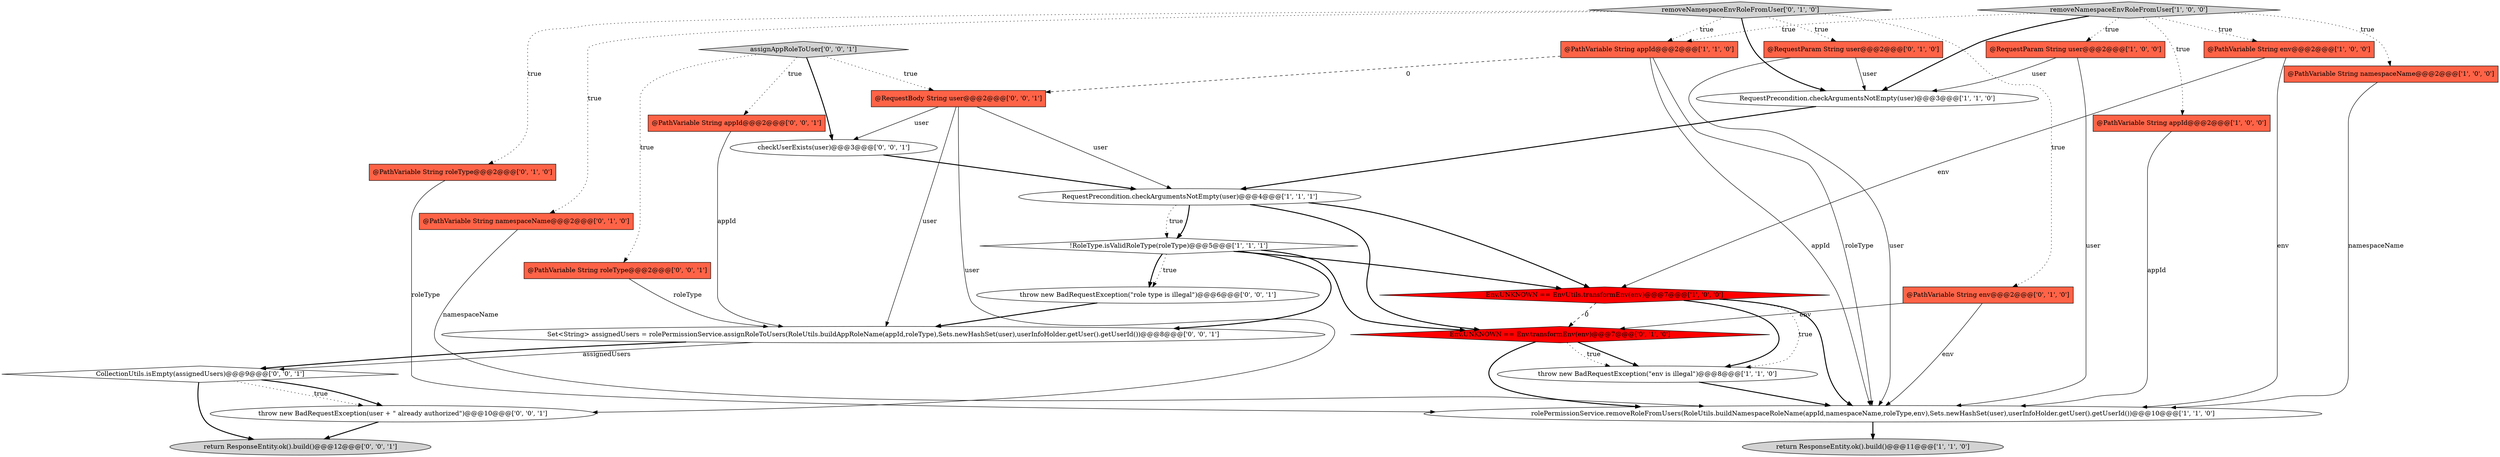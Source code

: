 digraph {
1 [style = filled, label = "@PathVariable String env@@@2@@@['1', '0', '0']", fillcolor = tomato, shape = box image = "AAA0AAABBB1BBB"];
22 [style = filled, label = "assignAppRoleToUser['0', '0', '1']", fillcolor = lightgray, shape = diamond image = "AAA0AAABBB3BBB"];
9 [style = filled, label = "RequestPrecondition.checkArgumentsNotEmpty(user)@@@4@@@['1', '1', '1']", fillcolor = white, shape = ellipse image = "AAA0AAABBB1BBB"];
6 [style = filled, label = "Env.UNKNOWN == EnvUtils.transformEnv(env)@@@7@@@['1', '0', '0']", fillcolor = red, shape = diamond image = "AAA1AAABBB1BBB"];
2 [style = filled, label = "@RequestParam String user@@@2@@@['1', '0', '0']", fillcolor = tomato, shape = box image = "AAA0AAABBB1BBB"];
14 [style = filled, label = "@RequestParam String user@@@2@@@['0', '1', '0']", fillcolor = tomato, shape = box image = "AAA0AAABBB2BBB"];
4 [style = filled, label = "return ResponseEntity.ok().build()@@@11@@@['1', '1', '0']", fillcolor = lightgray, shape = ellipse image = "AAA0AAABBB1BBB"];
11 [style = filled, label = "@PathVariable String appId@@@2@@@['1', '1', '0']", fillcolor = tomato, shape = box image = "AAA0AAABBB1BBB"];
23 [style = filled, label = "@PathVariable String roleType@@@2@@@['0', '0', '1']", fillcolor = tomato, shape = box image = "AAA0AAABBB3BBB"];
5 [style = filled, label = "!RoleType.isValidRoleType(roleType)@@@5@@@['1', '1', '1']", fillcolor = white, shape = diamond image = "AAA0AAABBB1BBB"];
8 [style = filled, label = "@PathVariable String namespaceName@@@2@@@['1', '0', '0']", fillcolor = tomato, shape = box image = "AAA0AAABBB1BBB"];
0 [style = filled, label = "removeNamespaceEnvRoleFromUser['1', '0', '0']", fillcolor = lightgray, shape = diamond image = "AAA0AAABBB1BBB"];
19 [style = filled, label = "checkUserExists(user)@@@3@@@['0', '0', '1']", fillcolor = white, shape = ellipse image = "AAA0AAABBB3BBB"];
26 [style = filled, label = "@RequestBody String user@@@2@@@['0', '0', '1']", fillcolor = tomato, shape = box image = "AAA0AAABBB3BBB"];
7 [style = filled, label = "rolePermissionService.removeRoleFromUsers(RoleUtils.buildNamespaceRoleName(appId,namespaceName,roleType,env),Sets.newHashSet(user),userInfoHolder.getUser().getUserId())@@@10@@@['1', '1', '0']", fillcolor = white, shape = ellipse image = "AAA0AAABBB1BBB"];
25 [style = filled, label = "@PathVariable String appId@@@2@@@['0', '0', '1']", fillcolor = tomato, shape = box image = "AAA0AAABBB3BBB"];
12 [style = filled, label = "throw new BadRequestException(\"env is illegal\")@@@8@@@['1', '1', '0']", fillcolor = white, shape = ellipse image = "AAA0AAABBB1BBB"];
20 [style = filled, label = "CollectionUtils.isEmpty(assignedUsers)@@@9@@@['0', '0', '1']", fillcolor = white, shape = diamond image = "AAA0AAABBB3BBB"];
18 [style = filled, label = "removeNamespaceEnvRoleFromUser['0', '1', '0']", fillcolor = lightgray, shape = diamond image = "AAA0AAABBB2BBB"];
27 [style = filled, label = "throw new BadRequestException(user + \" already authorized\")@@@10@@@['0', '0', '1']", fillcolor = white, shape = ellipse image = "AAA0AAABBB3BBB"];
16 [style = filled, label = "@PathVariable String env@@@2@@@['0', '1', '0']", fillcolor = tomato, shape = box image = "AAA0AAABBB2BBB"];
17 [style = filled, label = "Env.UNKNOWN == Env.transformEnv(env)@@@7@@@['0', '1', '0']", fillcolor = red, shape = diamond image = "AAA1AAABBB2BBB"];
10 [style = filled, label = "RequestPrecondition.checkArgumentsNotEmpty(user)@@@3@@@['1', '1', '0']", fillcolor = white, shape = ellipse image = "AAA0AAABBB1BBB"];
13 [style = filled, label = "@PathVariable String roleType@@@2@@@['0', '1', '0']", fillcolor = tomato, shape = box image = "AAA0AAABBB2BBB"];
21 [style = filled, label = "throw new BadRequestException(\"role type is illegal\")@@@6@@@['0', '0', '1']", fillcolor = white, shape = ellipse image = "AAA0AAABBB3BBB"];
3 [style = filled, label = "@PathVariable String appId@@@2@@@['1', '0', '0']", fillcolor = tomato, shape = box image = "AAA0AAABBB1BBB"];
24 [style = filled, label = "Set<String> assignedUsers = rolePermissionService.assignRoleToUsers(RoleUtils.buildAppRoleName(appId,roleType),Sets.newHashSet(user),userInfoHolder.getUser().getUserId())@@@8@@@['0', '0', '1']", fillcolor = white, shape = ellipse image = "AAA0AAABBB3BBB"];
28 [style = filled, label = "return ResponseEntity.ok().build()@@@12@@@['0', '0', '1']", fillcolor = lightgray, shape = ellipse image = "AAA0AAABBB3BBB"];
15 [style = filled, label = "@PathVariable String namespaceName@@@2@@@['0', '1', '0']", fillcolor = tomato, shape = box image = "AAA0AAABBB2BBB"];
25->24 [style = solid, label="appId"];
16->7 [style = solid, label="env"];
22->23 [style = dotted, label="true"];
22->19 [style = bold, label=""];
1->7 [style = solid, label="env"];
18->16 [style = dotted, label="true"];
16->17 [style = solid, label="env"];
14->7 [style = solid, label="user"];
27->28 [style = bold, label=""];
22->25 [style = dotted, label="true"];
20->28 [style = bold, label=""];
11->26 [style = dashed, label="0"];
18->15 [style = dotted, label="true"];
20->27 [style = dotted, label="true"];
2->7 [style = solid, label="user"];
9->17 [style = bold, label=""];
6->17 [style = dashed, label="0"];
21->24 [style = bold, label=""];
26->27 [style = solid, label="user"];
7->4 [style = bold, label=""];
5->17 [style = bold, label=""];
13->7 [style = solid, label="roleType"];
11->7 [style = solid, label="roleType"];
18->14 [style = dotted, label="true"];
24->20 [style = solid, label="assignedUsers"];
12->7 [style = bold, label=""];
9->6 [style = bold, label=""];
20->27 [style = bold, label=""];
23->24 [style = solid, label="roleType"];
24->20 [style = bold, label=""];
17->7 [style = bold, label=""];
0->8 [style = dotted, label="true"];
8->7 [style = solid, label="namespaceName"];
5->21 [style = bold, label=""];
3->7 [style = solid, label="appId"];
18->11 [style = dotted, label="true"];
0->10 [style = bold, label=""];
17->12 [style = bold, label=""];
9->5 [style = dotted, label="true"];
26->24 [style = solid, label="user"];
5->6 [style = bold, label=""];
15->7 [style = solid, label="namespaceName"];
18->10 [style = bold, label=""];
19->9 [style = bold, label=""];
17->12 [style = dotted, label="true"];
22->26 [style = dotted, label="true"];
5->24 [style = bold, label=""];
11->7 [style = solid, label="appId"];
14->10 [style = solid, label="user"];
26->9 [style = solid, label="user"];
9->5 [style = bold, label=""];
5->21 [style = dotted, label="true"];
2->10 [style = solid, label="user"];
10->9 [style = bold, label=""];
6->12 [style = dotted, label="true"];
0->3 [style = dotted, label="true"];
0->2 [style = dotted, label="true"];
6->7 [style = bold, label=""];
0->11 [style = dotted, label="true"];
26->19 [style = solid, label="user"];
1->6 [style = solid, label="env"];
0->1 [style = dotted, label="true"];
18->13 [style = dotted, label="true"];
6->12 [style = bold, label=""];
}
